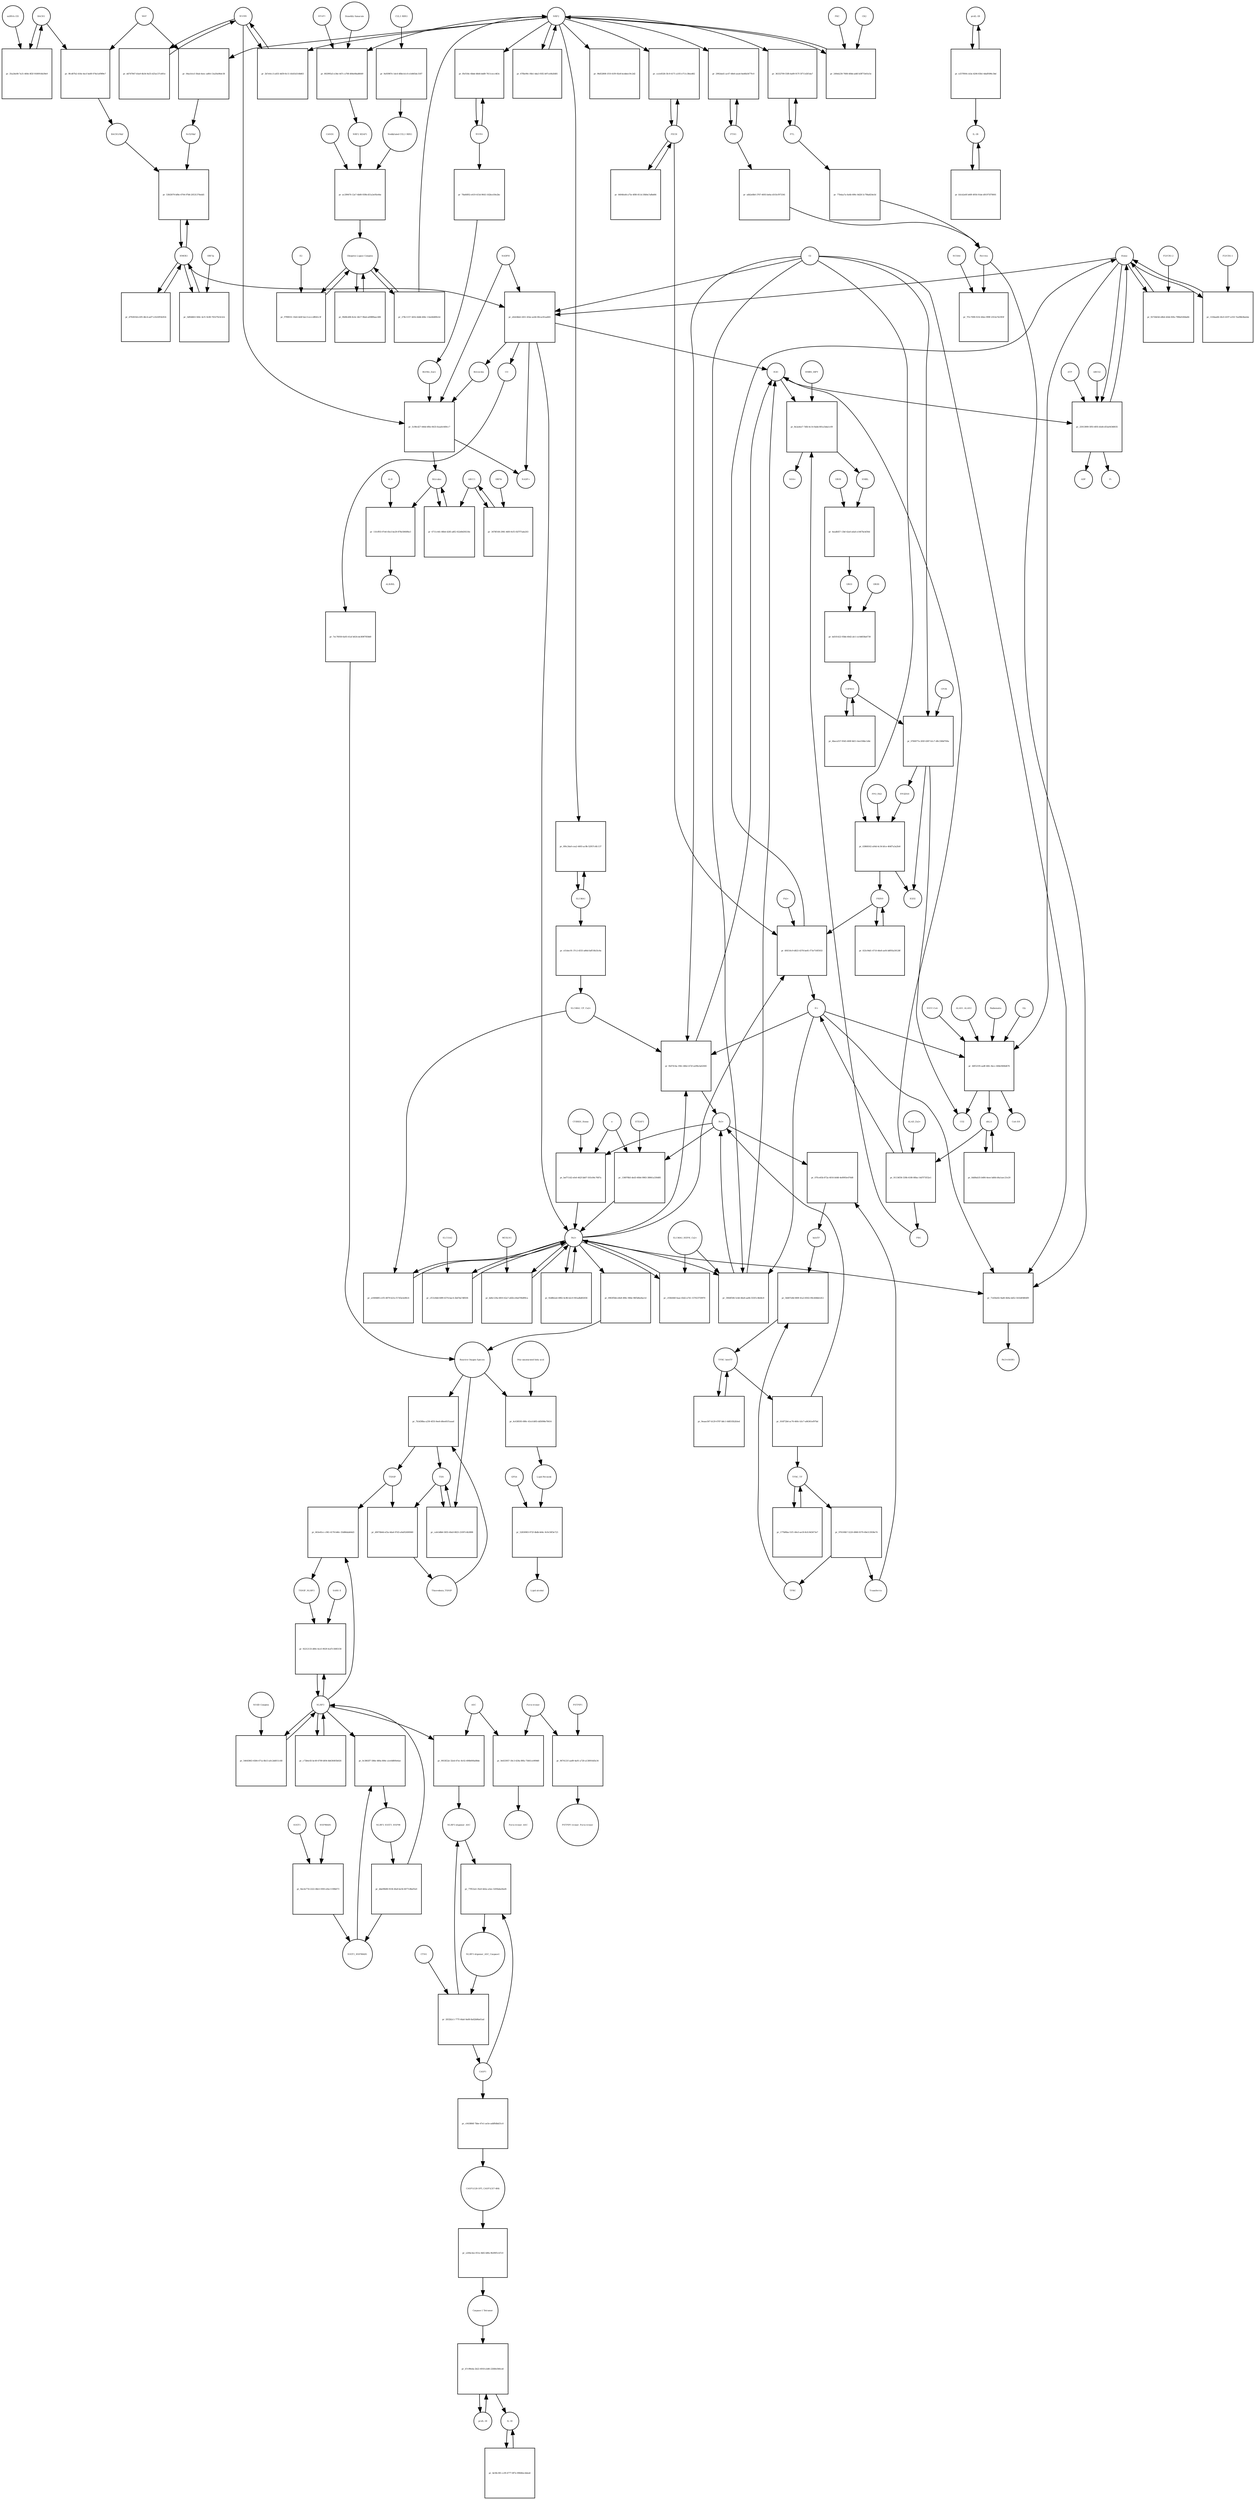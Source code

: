 strict digraph  {
Heme [annotation="urn_miriam_obo.chebi_CHEBI%3A30413", bipartite=0, cls="simple chemical", fontsize=4, label=Heme, shape=circle];
"pr_efeb3bb4-2451-41be-ae44-00cac81aa845" [annotation="", bipartite=1, cls=process, fontsize=4, label="pr_efeb3bb4-2451-41be-ae44-00cac81aa845", shape=square];
Biliverdin [annotation="urn_miriam_obo.chebi_CHEBI%3A17033", bipartite=0, cls="simple chemical", fontsize=4, label=Biliverdin, shape=circle];
HMOX1 [annotation="", bipartite=0, cls=macromolecule, fontsize=4, label=HMOX1, shape=circle];
O2 [annotation="urn_miriam_obo.chebi_CHEBI%3A15379", bipartite=0, cls="simple chemical", fontsize=4, label=O2, shape=circle];
NADPH [annotation="urn_miriam_obo.chebi_CHEBI%3A16474", bipartite=0, cls="simple chemical", fontsize=4, label=NADPH, shape=circle];
H2O [annotation="urn_miriam_obo.chebi_CHEBI%3A15377", bipartite=0, cls="simple chemical", fontsize=4, label=H2O, shape=circle];
"Fe2+" [annotation="urn_miriam_obo.chebi_CHEBI%3A29033", bipartite=0, cls="simple chemical", fontsize=4, label="Fe2+", shape=circle];
"NADP+" [annotation="urn_miriam_obo.chebi_CHEBI%3A18009", bipartite=0, cls="simple chemical", fontsize=4, label="NADP+", shape=circle];
CO [annotation="urn_miriam_obo.chebi_CHEBI%3A17245", bipartite=0, cls="simple chemical", fontsize=4, label=CO, shape=circle];
"pr_9272b63d-e8b4-42b4-83fa-790bd149da84" [annotation="", bipartite=1, cls=process, fontsize=4, label="pr_9272b63d-e8b4-42b4-83fa-790bd149da84", shape=square];
"FLVCR1-2" [annotation=urn_miriam_uniprot_Q9Y5Y0, bipartite=0, cls=macromolecule, fontsize=4, label="FLVCR1-2", shape=circle];
"pr_5c98cd27-446d-4f6e-8433-feaa0c669cc7" [annotation="", bipartite=1, cls=process, fontsize=4, label="pr_5c98cd27-446d-4f6e-8433-feaa0c669cc7", shape=square];
Bilirubin [annotation="urn_miriam_obo.chebi_CHEBI%3A16990", bipartite=0, cls="simple chemical", fontsize=4, label=Bilirubin, shape=circle];
BLVRB [annotation=urn_miriam_uniprot_P30043, bipartite=0, cls=macromolecule, fontsize=4, label=BLVRB, shape=circle];
"BLVRA_Zn2+" [annotation="urn_miriam_obo.chebi_CHEBI%3A29805|urn_miriam_uniprot_P53004", bipartite=0, cls=complex, fontsize=4, label="BLVRA_Zn2+", shape=circle];
"pr_6711c441-80b4-4285-a8f2-922d0d39218e" [annotation="", bipartite=1, cls=process, fontsize=4, label="pr_6711c441-80b4-4285-a8f2-922d0d39218e", shape=square];
ABCC1 [annotation="", bipartite=0, cls=macromolecule, fontsize=4, label=ABCC1, shape=circle];
"pr_11fcff03-97e8-45e3-be29-878e5060f6e3" [annotation="", bipartite=1, cls=process, fontsize=4, label="pr_11fcff03-97e8-45e3-be29-878e5060f6e3", shape=square];
ALB [annotation=urn_miriam_uniprot_P02768, bipartite=0, cls=macromolecule, fontsize=4, label=ALB, shape=circle];
"ALB/BIL" [annotation="urn_miriam_uniprot_P02768|urn_miriam_obo.chebi_CHEBI%3A16990", bipartite=0, cls=complex, fontsize=4, label="ALB/BIL", shape=circle];
NRF2 [annotation="", bipartite=0, cls=macromolecule, fontsize=4, label=NRF2, shape=circle];
"pr_04acb1e3-56ab-4eec-ad64-13a20a06dc58" [annotation="", bipartite=1, cls=process, fontsize=4, label="pr_04acb1e3-56ab-4eec-ad64-13a20a06dc58", shape=square];
MAF [annotation=urn_miriam_uniprot_O75444, bipartite=0, cls=macromolecule, fontsize=4, label=MAF, shape=circle];
"Nrf2/Maf" [annotation="", bipartite=0, cls=complex, fontsize=4, label="Nrf2/Maf", shape=circle];
"pr_9fcd07b2-416e-4ecf-be8f-074e1ef989e7" [annotation="", bipartite=1, cls=process, fontsize=4, label="pr_9fcd07b2-416e-4ecf-be8f-074e1ef989e7", shape=square];
BACH1 [annotation=urn_miriam_uniprot_O14867, bipartite=0, cls=macromolecule, fontsize=4, label=BACH1, shape=circle];
"BACH1/Maf" [annotation="", bipartite=0, cls=complex, fontsize=4, label="BACH1/Maf", shape=circle];
"pr_35a24e08-7a31-460e-8f2f-9180914b39e9" [annotation="", bipartite=1, cls=process, fontsize=4, label="pr_35a24e08-7a31-460e-8f2f-9180914b39e9", shape=square];
"miRNA-155" [annotation=urn_miriam_ncbigene_406947, bipartite=0, cls="nucleic acid feature", fontsize=4, label="miRNA-155", shape=circle];
"pr_53fd3079-bf8e-4704-97b8-20531370edd1" [annotation="", bipartite=1, cls=process, fontsize=4, label="pr_53fd3079-bf8e-4704-97b8-20531370edd1", shape=square];
PRIN9 [annotation="urn_miriam_obo.chebi_CHEBI%3A15430", bipartite=0, cls="simple chemical", fontsize=4, label=PRIN9, shape=circle];
"pr_6f4516c9-d823-4378-be81-f73e716f5933" [annotation="", bipartite=1, cls=process, fontsize=4, label="pr_6f4516c9-d823-4378-be81-f73e716f5933", shape=square];
FECH [annotation=urn_miriam_uniprot_P22830, bipartite=0, cls=macromolecule, fontsize=4, label=FECH, shape=circle];
"Pb2+" [annotation="urn_miriam_obo.chebi_CHEBI%3A27889", bipartite=0, cls="simple chemical", fontsize=4, label="Pb2+", shape=circle];
"H+" [annotation="urn_miriam_obo.chebi_CHEBI%3A15378", bipartite=0, cls="simple chemical", fontsize=4, label="H+", shape=circle];
"SUCC-CoA" [annotation="urn_miriam_obo.chebi_CHEBI%3A57292", bipartite=0, cls="simple chemical", fontsize=4, label="SUCC-CoA", shape=circle];
"pr_44f52195-aa8f-46fc-8ecc-668e9406d676" [annotation="", bipartite=1, cls=process, fontsize=4, label="pr_44f52195-aa8f-46fc-8ecc-668e9406d676", shape=square];
dALA [annotation="urn_miriam_obo.chebi_CHEBI%3A356416", bipartite=0, cls="simple chemical", fontsize=4, label=dALA, shape=circle];
ALAS1_ALAS2 [annotation="urn_miriam_uniprot_P13196|urn_miriam_uniprot_P22557", bipartite=0, cls=complex, fontsize=4, label=ALAS1_ALAS2, shape=circle];
Panhematin [annotation="urn_miriam_obo.chebi_CHEBI%3A50385", bipartite=0, cls="simple chemical", fontsize=4, label=Panhematin, shape=circle];
Gly [annotation="urn_miriam_obo.chebi_CHEBI%3A57305", bipartite=0, cls="simple chemical", fontsize=4, label=Gly, shape=circle];
"CoA-SH" [annotation="urn_miriam_obo.chebi_CHEBI%3A15346", bipartite=0, cls="simple chemical", fontsize=4, label="CoA-SH", shape=circle];
CO2 [annotation="urn_miriam_obo.chebi_CHEBI%3A16526", bipartite=0, cls="simple chemical", fontsize=4, label=CO2, shape=circle];
"pr_802995a5-e34e-447c-a708-484e08ad6649" [annotation="", bipartite=1, cls=process, fontsize=4, label="pr_802995a5-e34e-447c-a708-484e08ad6649", shape=square];
KEAP1 [annotation=urn_miriam_uniprot_Q14145, bipartite=0, cls=macromolecule, fontsize=4, label=KEAP1, shape=circle];
NRF2_KEAP1 [annotation="urn_miriam_uniprot_Q14145|urn_miriam_uniprot_Q16236", bipartite=0, cls=complex, fontsize=4, label=NRF2_KEAP1, shape=circle];
"Dimethly fumarate" [annotation="urn_miriam_obo.chebi_CHEBI%3A76004", bipartite=0, cls="simple chemical", fontsize=4, label="Dimethly fumarate", shape=circle];
"Ubiquitin Ligase Complex" [annotation="urn_miriam_uniprot_Q14145|urn_miriam_uniprot_Q15843|urn_miriam_uniprot_Q13618|urn_miriam_uniprot_P62877|urn_miriam_uniprot_Q16236|urn_miriam_uniprot_P0CG48|urn_miriam_pubmed_19940261|urn_miriam_interpro_IPR000608", bipartite=0, cls=complex, fontsize=4, label="Ubiquitin Ligase Complex", shape=circle];
"pr_90d9cd06-8c4c-4b17-96ab-a698f8aac406" [annotation="", bipartite=1, cls=process, fontsize=4, label="pr_90d9cd06-8c4c-4b17-96ab-a698f8aac406", shape=square];
"pr_91134f36-539b-4180-80ba-14d7f73f32e1" [annotation="", bipartite=1, cls=process, fontsize=4, label="pr_91134f36-539b-4180-80ba-14d7f73f32e1", shape=square];
PBG [annotation="urn_miriam_obo.chebi_CHEBI%3A58126", bipartite=0, cls="simple chemical", fontsize=4, label=PBG, shape=circle];
"ALAD_Zn2+" [annotation="urn_miriam_uniprot_P13716|urn_miriam_obo.chebi_CHEBI%3A29105", bipartite=0, cls=complex, fontsize=4, label="ALAD_Zn2+", shape=circle];
"pr_8e2a4ee7-7dfd-4c14-9abb-801a1bda1c09" [annotation="", bipartite=1, cls=process, fontsize=4, label="pr_8e2a4ee7-7dfd-4c14-9abb-801a1bda1c09", shape=square];
HMBL [annotation="urn_miriam_obo.chebi_CHEBI%3A57845", bipartite=0, cls="simple chemical", fontsize=4, label=HMBL, shape=circle];
HMBS_DIPY [annotation="urn_miriam_obo.chebi_CHEBI%3A36319|urn_miriam_uniprot_P08397", bipartite=0, cls=complex, fontsize=4, label=HMBS_DIPY, shape=circle];
"NH4+" [annotation="urn_miriam_obo.chebi_CHEBI%3A28938", bipartite=0, cls="simple chemical", fontsize=4, label="NH4+", shape=circle];
"pr_4eadfd57-13bf-42a0-a6a6-e1467bcbf36d" [annotation="", bipartite=1, cls=process, fontsize=4, label="pr_4eadfd57-13bf-42a0-a6a6-e1467bcbf36d", shape=square];
URO3 [annotation="urn_miriam_obo.chebi_CHEBI%3A15437", bipartite=0, cls="simple chemical", fontsize=4, label=URO3, shape=circle];
UROS [annotation=urn_miriam_uniprot_P10746, bipartite=0, cls=macromolecule, fontsize=4, label=UROS, shape=circle];
"pr_bd101422-93bb-40d2-afc1-ec0d658a6730" [annotation="", bipartite=1, cls=process, fontsize=4, label="pr_bd101422-93bb-40d2-afc1-ec0d658a6730", shape=square];
COPRO3 [annotation="urn_miriam_obo.chebi_CHEBI%3A15439", bipartite=0, cls="simple chemical", fontsize=4, label=COPRO3, shape=circle];
UROD [annotation=urn_miriam_uniprot_P06132, bipartite=0, cls=macromolecule, fontsize=4, label=UROD, shape=circle];
"pr_0760077a-283f-4387-b1c7-d9c336bf769a" [annotation="", bipartite=1, cls=process, fontsize=4, label="pr_0760077a-283f-4387-b1c7-d9c336bf769a", shape=square];
PPGEN9 [annotation="urn_miriam_obo.chebi_CHEBI%3A15435", bipartite=0, cls="simple chemical", fontsize=4, label=PPGEN9, shape=circle];
CPOX [annotation=urn_miriam_uniprot_P36551, bipartite=0, cls=macromolecule, fontsize=4, label=CPOX, shape=circle];
H2O2 [annotation="urn_miriam_obo.chebi_CHEBI%3A16240", bipartite=0, cls="simple chemical", fontsize=4, label=H2O2, shape=circle];
"pr_63868162-a04d-4c34-bfce-464f7a3a2fe8" [annotation="", bipartite=1, cls=process, fontsize=4, label="pr_63868162-a04d-4c34-bfce-464f7a3a2fe8", shape=square];
PPO_FAD [annotation="urn_miriam_obo.chebi_CHEBI%3A16238|urn_miriam_uniprot_P50336", bipartite=0, cls=complex, fontsize=4, label=PPO_FAD, shape=circle];
"pr_67fbe90c-f4b1-4da3-93f2-b97ce0b2fd81" [annotation="", bipartite=1, cls=process, fontsize=4, label="pr_67fbe90c-f4b1-4da3-93f2-b97ce0b2fd81", shape=square];
"pr_0dd9ab35-b406-4eee-bd0d-d4a1aec21e29" [annotation="", bipartite=1, cls="uncertain process", fontsize=4, label="pr_0dd9ab35-b406-4eee-bd0d-d4a1aec21e29", shape=square];
"pr_4baca557-9545-400f-8d11-6ee194bc1d4c" [annotation="", bipartite=1, cls="uncertain process", fontsize=4, label="pr_4baca557-9545-400f-8d11-6ee194bc1d4c", shape=square];
"pr_023c94d1-4710-46e8-aef4-b8f93a30128f" [annotation="", bipartite=1, cls="uncertain process", fontsize=4, label="pr_023c94d1-4710-46e8-aef4-b8f93a30128f", shape=square];
"Poly-unsaturated fatty acid" [annotation="urn_miriam_obo.chebi_CHEBI%3A26208", bipartite=0, cls="simple chemical", fontsize=4, label="Poly-unsaturated fatty acid", shape=circle];
"pr_4c638595-089c-43cd-bf65-dd5098e78414" [annotation="", bipartite=1, cls=process, fontsize=4, label="pr_4c638595-089c-43cd-bf65-dd5098e78414", shape=square];
"Lipid Peroxide" [annotation="urn_miriam_obo.chebi_CHEBI%3A61051", bipartite=0, cls="simple chemical", fontsize=4, label="Lipid Peroxide", shape=circle];
"Reactive Oxygen Species" [annotation="urn_miriam_obo.chebi_CHEBI%3A26523", bipartite=0, cls="simple chemical", fontsize=4, label="Reactive Oxygen Species", shape=circle];
"pr_71d54e82-9ad0-4b9a-bd52-541b4f4864f9" [annotation="", bipartite=1, cls=process, fontsize=4, label="pr_71d54e82-9ad0-4b9a-bd52-541b4f4864f9", shape=square];
"Fe(3+)O(OH)" [annotation="urn_miriam_obo.chebi_CHEBI%3A78619", bipartite=0, cls="simple chemical", fontsize=4, label="Fe(3+)O(OH)", shape=circle];
Ferritin [annotation=urn_miriam_uniprot_P02794, bipartite=0, cls=complex, fontsize=4, label=Ferritin, shape=circle];
"pr_a1849d85-e1f5-4879-b21e-f17d3a5e80c4" [annotation="", bipartite=1, cls=process, fontsize=4, label="pr_a1849d85-e1f5-4879-b21e-f17d3a5e80c4", shape=square];
"SLC40A1_CP_Cu2+" [annotation="urn_miriam_uniprot_P00450|urn_miriam_uniprot_Q9NP59|urn_miriam_obo.chebi_CHEBI%3A29036", bipartite=0, cls=complex, fontsize=4, label="SLC40A1_CP_Cu2+", shape=circle];
"pr_fb47414a-19b1-46b2-b72f-ee99e3a62045" [annotation="", bipartite=1, cls=process, fontsize=4, label="pr_fb47414a-19b1-46b2-b72f-ee99e3a62045", shape=square];
"Fe3+" [annotation="urn_miriam_obo.chebi_CHEBI%3A29034", bipartite=0, cls="simple chemical", fontsize=4, label="Fe3+", shape=circle];
SLC40A1 [annotation=urn_miriam_ncbigene_30061, bipartite=0, cls="nucleic acid feature", fontsize=4, label=SLC40A1, shape=circle];
"pr_0f4c24a0-cea2-4493-ac9b-52957c4fc137" [annotation="", bipartite=1, cls=process, fontsize=4, label="pr_0f4c24a0-cea2-4493-ac9b-52957c4fc137", shape=square];
FTH1 [annotation=urn_miriam_ncbigene_2495, bipartite=0, cls="nucleic acid feature", fontsize=4, label=FTH1, shape=circle];
"pr_2992da41-ac67-48e6-aea6-8a46b3477fc0" [annotation="", bipartite=1, cls=process, fontsize=4, label="pr_2992da41-ac67-48e6-aea6-8a46b3477fc0", shape=square];
FTL [annotation=urn_miriam_ncbigene_2512, bipartite=0, cls="nucleic acid feature", fontsize=4, label=FTL, shape=circle];
"pr_36332709-55f8-4a89-917f-5f711d3f1da7" [annotation="", bipartite=1, cls=process, fontsize=4, label="pr_36332709-55f8-4a89-917f-5f711d3f1da7", shape=square];
"pr_adb2e8b0-3767-4693-be6a-d103cf973341" [annotation="", bipartite=1, cls=process, fontsize=4, label="pr_adb2e8b0-3767-4693-be6a-d103cf973341", shape=square];
"pr_77b4aa7a-0a4b-490c-8d28-5c79ba824e5d" [annotation="", bipartite=1, cls=process, fontsize=4, label="pr_77b4aa7a-0a4b-490c-8d28-5c79ba824e5d", shape=square];
"pr_ca1e8326-5fc9-4171-a105-e711c38ea482" [annotation="", bipartite=1, cls=process, fontsize=4, label="pr_ca1e8326-5fc9-4171-a105-e711c38ea482", shape=square];
"pr_6404fed4-a75e-4f80-811d-30b9a7a8bd64" [annotation="", bipartite=1, cls=process, fontsize=4, label="pr_6404fed4-a75e-4f80-811d-30b9a7a8bd64", shape=square];
"pr_d792833d-e5f5-46c4-aef7-e1b10f542f24" [annotation="", bipartite=1, cls=process, fontsize=4, label="pr_d792833d-e5f5-46c4-aef7-e1b10f542f24", shape=square];
BLVRA [annotation=urn_miriam_ncbigene_644, bipartite=0, cls="nucleic acid feature", fontsize=4, label=BLVRA, shape=circle];
"pr_ffef1fdc-6bbd-48d4-bdd9-7611cecc463c" [annotation="", bipartite=1, cls=process, fontsize=4, label="pr_ffef1fdc-6bbd-48d4-bdd9-7611cecc463c", shape=square];
"pr_2b7e0cc3-a455-4d59-8c11-b5d1b3148d63" [annotation="", bipartite=1, cls=process, fontsize=4, label="pr_2b7e0cc3-a455-4d59-8c11-b5d1b3148d63", shape=square];
"pr_dd747847-b5a9-4b34-9a55-d25a137cd01e" [annotation="", bipartite=1, cls=process, fontsize=4, label="pr_dd747847-b5a9-4b34-9a55-d25a137cd01e", shape=square];
"pr_78a66f02-e419-415d-9643-162bce50e2bc" [annotation="", bipartite=1, cls=process, fontsize=4, label="pr_78a66f02-e419-415d-9643-162bce50e2bc", shape=square];
"pr_e51dec91-37c2-4555-a86d-faff10b33c8a" [annotation="", bipartite=1, cls=process, fontsize=4, label="pr_e51dec91-37c2-4555-a86d-faff10b33c8a", shape=square];
"pr_7f1c7690-f232-40ee-999f-2353a742393f" [annotation="", bipartite=1, cls=process, fontsize=4, label="pr_7f1c7690-f232-40ee-999f-2353a742393f", shape=square];
NCOA4 [annotation=urn_miriam_uniprot_Q13772, bipartite=0, cls=macromolecule, fontsize=4, label=NCOA4, shape=circle];
"pr_bef711d2-efe6-442f-bb07-503c84c7687a" [annotation="", bipartite=1, cls=process, fontsize=4, label="pr_bef711d2-efe6-442f-bb07-503c84c7687a", shape=square];
CYBRD1_Heme [annotation="urn_miriam_uniprot_Q53TN4|urn_miriam_obo.chebi_CHEBI%3A30413", bipartite=0, cls=complex, fontsize=4, label=CYBRD1_Heme, shape=circle];
"e-" [annotation="urn_miriam_obo.chebi_CHEBI%3A10545", bipartite=0, cls="simple chemical", fontsize=4, label="e-", shape=circle];
"pr_cf13c8dd-fd99-4374-bac4-2bd7da7d8504" [annotation="", bipartite=1, cls=process, fontsize=4, label="pr_cf13c8dd-fd99-4374-bac4-2bd7da7d8504", shape=square];
SLC11A2 [annotation=urn_miriam_uniprot_P49281, bipartite=0, cls=macromolecule, fontsize=4, label=SLC11A2, shape=circle];
"pr_52830903-972f-4bdb-b64c-9c9c50f3e723" [annotation="", bipartite=1, cls=process, fontsize=4, label="pr_52830903-972f-4bdb-b64c-9c9c50f3e723", shape=square];
"Lipid alcohol" [annotation="urn_miriam_obo.chebi_CHEBI%3A24026", bipartite=0, cls="simple chemical", fontsize=4, label="Lipid alcohol", shape=circle];
GPX4 [annotation=urn_miriam_uniprot_P36969, bipartite=0, cls=macromolecule, fontsize=4, label=GPX4, shape=circle];
"pr_5df44663-560c-4cf1-9c80-765279cfe3cb" [annotation="", bipartite=1, cls=process, fontsize=4, label="pr_5df44663-560c-4cf1-9c80-765279cfe3cb", shape=square];
ORF3a [annotation="urn_miriam_uniprot_P0DTC3|urn_miriam_taxonomy_2697049", bipartite=0, cls=macromolecule, fontsize=4, label=ORF3a, shape=circle];
"pr_0943f5bb-e8e8-496c-966e-96f5d6a9ae1d" [annotation="", bipartite=1, cls=process, fontsize=4, label="pr_0943f5bb-e8e8-496c-966e-96f5d6a9ae1d", shape=square];
"pr_3478f168-2981-46f0-9cf5-92f7f7ade203" [annotation="", bipartite=1, cls=process, fontsize=4, label="pr_3478f168-2981-46f0-9cf5-92f7f7ade203", shape=square];
ORF9c [annotation=urn_miriam_taxonomy_2697049, bipartite=0, cls=macromolecule, fontsize=4, label=ORF9c, shape=circle];
CUL3_RBX1 [annotation="urn_miriam_uniprot_Q13618|urn_miriam_uniprot_P62877", bipartite=0, cls=complex, fontsize=4, label=CUL3_RBX1, shape=circle];
"pr_9a93987e-1dc6-4fbb-b1c0-e1d465dc3187" [annotation="", bipartite=1, cls=process, fontsize=4, label="pr_9a93987e-1dc6-4fbb-b1c0-e1d465dc3187", shape=square];
"Neddylated CUL3_RBX1" [annotation="urn_miriam_uniprot_Q15843|urn_miriam_uniprot_Q13618|urn_miriam_uniprot_P62877", bipartite=0, cls=complex, fontsize=4, label="Neddylated CUL3_RBX1", shape=circle];
"pr_96d52808-1f10-41f9-92e8-bcddee19c2d2" [annotation="", bipartite=1, cls=process, fontsize=4, label="pr_96d52808-1f10-41f9-92e8-bcddee19c2d2", shape=square];
"pr_ac299470-12e7-4b80-939b-d51a3e95e44e" [annotation="", bipartite=1, cls=process, fontsize=4, label="pr_ac299470-12e7-4b80-939b-d51a3e95e44e", shape=square];
CAND1 [annotation=urn_miriam_uniprot_Q86VP6, bipartite=0, cls=macromolecule, fontsize=4, label=CAND1, shape=circle];
E2 [annotation=urn_miriam_interpro_IPR000608, bipartite=0, cls=macromolecule, fontsize=4, label=E2, shape=circle];
"pr_f7f98551-10e6-4d2f-bec3-ecccdf641c3f" [annotation="", bipartite=1, cls=process, fontsize=4, label="pr_f7f98551-10e6-4d2f-bec3-ecccdf641c3f", shape=square];
"pr_249eb230-7608-40bb-ad4f-b5ff71b01e5e" [annotation="", bipartite=1, cls=process, fontsize=4, label="pr_249eb230-7608-40bb-ad4f-b5ff71b01e5e", shape=square];
PKC [annotation="urn_miriam_pubmed_12198130|urn_miriam_interpro_IPR012233", bipartite=0, cls=macromolecule, fontsize=4, label=PKC, shape=circle];
CK2 [annotation="", bipartite=0, cls=macromolecule, fontsize=4, label=CK2, shape=circle];
"pr_1104aa66-26c0-4197-a310-7ea96b3beebe" [annotation="", bipartite=1, cls=process, fontsize=4, label="pr_1104aa66-26c0-4197-a310-7ea96b3beebe", shape=square];
"FLVCR1-1" [annotation=urn_miriam_uniprot_Q9Y5Y0, bipartite=0, cls=macromolecule, fontsize=4, label="FLVCR1-1", shape=circle];
"pr_25913999-5f93-4f05-b5d4-d55a04348035" [annotation="", bipartite=1, cls=process, fontsize=4, label="pr_25913999-5f93-4f05-b5d4-d55a04348035", shape=square];
ABCG2 [annotation=urn_miriam_uniprot_Q9UNQ0, bipartite=0, cls="macromolecule multimer", fontsize=4, label=ABCG2, shape=circle];
ATP [annotation="urn_miriam_obo.chebi_CHEBI%3A30616", bipartite=0, cls="simple chemical", fontsize=4, label=ATP, shape=circle];
Pi [annotation="urn_miriam_obo.chebi_CHEBI%3A18367", bipartite=0, cls="simple chemical", fontsize=4, label=Pi, shape=circle];
ADP [annotation="urn_miriam_obo.chebi_CHEBI%3A456216", bipartite=0, cls="simple chemical", fontsize=4, label=ADP, shape=circle];
"pr_c93b566f-faae-45d2-a741-157023759970" [annotation="", bipartite=1, cls=process, fontsize=4, label="pr_c93b566f-faae-45d2-a741-157023759970", shape=square];
"SLC40A1_HEPH_Cu2+" [annotation="urn_miriam_uniprot_Q9BQS7|urn_miriam_uniprot_Q9NP59|urn_miriam_obo.chebi_CHEBI%3A28694", bipartite=0, cls=complex, fontsize=4, label="SLC40A1_HEPH_Cu2+", shape=circle];
"pr_3944f506-5cb6-46e8-aa0b-555f1c46d4c8" [annotation="", bipartite=1, cls=process, fontsize=4, label="pr_3944f506-5cb6-46e8-aa0b-555f1c46d4c8", shape=square];
"pr_07fce45b-872a-4016-b0d6-4e8993e470d8" [annotation="", bipartite=1, cls=process, fontsize=4, label="pr_07fce45b-872a-4016-b0d6-4e8993e470d8", shape=square];
Transferrin [annotation=urn_miriam_uniprot_P02787, bipartite=0, cls=macromolecule, fontsize=4, label=Transferrin, shape=circle];
holoTF [annotation="urn_miriam_uniprot_P02787|urn_miriam_obo.chebi_CHEBI%3A29034", bipartite=0, cls=complex, fontsize=4, label=holoTF, shape=circle];
TFRC [annotation=urn_miriam_uniprot_P02786, bipartite=0, cls="macromolecule multimer", fontsize=4, label=TFRC, shape=circle];
"pr_5b607e8d-069f-41a3-8502-09cd44bb1d12" [annotation="", bipartite=1, cls=process, fontsize=4, label="pr_5b607e8d-069f-41a3-8502-09cd44bb1d12", shape=square];
TFRC_holoTF [annotation="urn_miriam_uniprot_P02787|urn_miriam_obo.chebi_CHEBI%3A29034|urn_miriam_uniprot_P02786", bipartite=0, cls=complex, fontsize=4, label=TFRC_holoTF, shape=circle];
"pr_9eaae367-b129-4787-b8c1-0d831fb2b5ed" [annotation="", bipartite=1, cls=process, fontsize=4, label="pr_9eaae367-b129-4787-b8c1-0d831fb2b5ed", shape=square];
"pr_016f72b6-ac76-460c-b3c7-a86361ef97bd" [annotation="", bipartite=1, cls=process, fontsize=4, label="pr_016f72b6-ac76-460c-b3c7-a86361ef97bd", shape=square];
TFRC_TF [annotation="urn_miriam_uniprot_P02787|urn_miriam_uniprot_P02786", bipartite=0, cls=complex, fontsize=4, label=TFRC_TF, shape=circle];
"pr_136978b5-ded3-40b4-9983-38841a330d85" [annotation="", bipartite=1, cls=process, fontsize=4, label="pr_136978b5-ded3-40b4-9983-38841a330d85", shape=square];
STEAP3 [annotation=urn_miriam_uniprot_Q658P3, bipartite=0, cls=macromolecule, fontsize=4, label=STEAP3, shape=circle];
"pr_bd4c129a-6810-42a7-a82b-e9ab706d99ca" [annotation="", bipartite=1, cls=process, fontsize=4, label="pr_bd4c129a-6810-42a7-a82b-e9ab706d99ca", shape=square];
MCOLN1 [annotation=urn_miriam_uniprot_Q9GZU1, bipartite=0, cls=macromolecule, fontsize=4, label=MCOLN1, shape=circle];
"pr_92d8b2a4-4982-4c86-b2c0-941adbd02656" [annotation="", bipartite=1, cls=process, fontsize=4, label="pr_92d8b2a4-4982-4c86-b2c0-941adbd02656", shape=square];
"pr_177bf6ba-51f1-40e3-ae18-8cfc9d3473e7" [annotation="", bipartite=1, cls=process, fontsize=4, label="pr_177bf6ba-51f1-40e3-ae18-8cfc9d3473e7", shape=square];
"pr_976100b7-5220-4968-9379-49e513938e74" [annotation="", bipartite=1, cls=process, fontsize=4, label="pr_976100b7-5220-4968-9379-49e513938e74", shape=square];
"pr_278c1157-3d1b-44db-b94c-13ee8d490cb1" [annotation="", bipartite=1, cls=process, fontsize=4, label="pr_278c1157-3d1b-44db-b94c-13ee8d490cb1", shape=square];
Thioredoxin_TXNIP [annotation="urn_miriam_uniprot_P10599|urn_miriam_uniprot_Q9H3M7", bipartite=0, cls=complex, fontsize=4, label=Thioredoxin_TXNIP, shape=circle];
"pr_7b3d38ba-a250-4f35-9ee6-d6ee81f1aaad" [annotation="", bipartite=1, cls=process, fontsize=4, label="pr_7b3d38ba-a250-4f35-9ee6-d6ee81f1aaad", shape=square];
TXNIP [annotation=urn_miriam_uniprot_Q9H3M7, bipartite=0, cls=macromolecule, fontsize=4, label=TXNIP, shape=circle];
TXN [annotation=urn_miriam_uniprot_P10599, bipartite=0, cls=macromolecule, fontsize=4, label=TXN, shape=circle];
NLRP3 [annotation=urn_miriam_uniprot_Q96P20, bipartite=0, cls=macromolecule, fontsize=4, label=NLRP3, shape=circle];
"pr_54643863-4584-471a-8b13-a0c2dd011c68" [annotation="", bipartite=1, cls=process, fontsize=4, label="pr_54643863-4584-471a-8b13-a0c2dd011c68", shape=square];
"Nf-KB Complex" [annotation="urn_miriam_uniprot_P19838|urn_miriam_uniprot_Q04206|urn_miriam_uniprot_Q00653", bipartite=0, cls=complex, fontsize=4, label="Nf-KB Complex", shape=circle];
"pr_c73b4c83-bc49-4709-bf04-4b636493b026" [annotation="", bipartite=1, cls=process, fontsize=4, label="pr_c73b4c83-bc49-4709-bf04-4b636493b026", shape=square];
"pr_ca0cb8b6-5855-40a9-8825-21097c4b3898" [annotation="", bipartite=1, cls=process, fontsize=4, label="pr_ca0cb8b6-5855-40a9-8825-21097c4b3898", shape=square];
"pr_d0074b6d-ef3a-4da4-97d3-a9af02490949" [annotation="", bipartite=1, cls=process, fontsize=4, label="pr_d0074b6d-ef3a-4da4-97d3-a9af02490949", shape=square];
HSP90AB1 [annotation=urn_miriam_uniprot_P08238, bipartite=0, cls=macromolecule, fontsize=4, label=HSP90AB1, shape=circle];
"pr_9ee3e77d-2222-48e5-9393-e0ec1190b073" [annotation="", bipartite=1, cls=process, fontsize=4, label="pr_9ee3e77d-2222-48e5-9393-e0ec1190b073", shape=square];
SUGT1 [annotation=urn_miriam_uniprot_Q9Y2Z0, bipartite=0, cls=macromolecule, fontsize=4, label=SUGT1, shape=circle];
SUGT1_HSP90AB1 [annotation="urn_miriam_uniprot_P08238|urn_miriam_uniprot_Q9Y2Z0", bipartite=0, cls=complex, fontsize=4, label=SUGT1_HSP90AB1, shape=circle];
"pr_0c3863f7-586e-480a-806c-a1e0d800e6ae" [annotation="", bipartite=1, cls=process, fontsize=4, label="pr_0c3863f7-586e-480a-806c-a1e0d800e6ae", shape=square];
NLRP3_SUGT1_HSP90 [annotation="urn_miriam_uniprot_P08238|urn_miriam_uniprot_Q96P20|urn_miriam_uniprot_Q9Y2Z0", bipartite=0, cls=complex, fontsize=4, label=NLRP3_SUGT1_HSP90, shape=circle];
"pr_663e45cc-c961-4178-b46c-35d86dab64d3" [annotation="", bipartite=1, cls=process, fontsize=4, label="pr_663e45cc-c961-4178-b46c-35d86dab64d3", shape=square];
TXNIP_NLRP3 [annotation="urn_miriam_uniprot_Q9H3M7|urn_miriam_uniprot_Q96P20", bipartite=0, cls=complex, fontsize=4, label=TXNIP_NLRP3, shape=circle];
"pr_9933f22e-32ed-47ec-8c02-490b000a88de" [annotation="", bipartite=1, cls=process, fontsize=4, label="pr_9933f22e-32ed-47ec-8c02-490b000a88de", shape=square];
ASC [annotation=urn_miriam_uniprot_Q9ULZ3, bipartite=0, cls=macromolecule, fontsize=4, label=ASC, shape=circle];
"NLRP3 oligomer_ASC" [annotation="urn_miriam_uniprot_Q9ULZ3|urn_miriam_obo.chebi_CHEBI%3A36080", bipartite=0, cls=complex, fontsize=4, label="NLRP3 oligomer_ASC", shape=circle];
"pr_77ff22a5-35e0-4d2a-a3ee-3205bda26ed5" [annotation="", bipartite=1, cls=process, fontsize=4, label="pr_77ff22a5-35e0-4d2a-a3ee-3205bda26ed5", shape=square];
CASP1 [annotation=urn_miriam_uniprot_P29466, bipartite=0, cls=macromolecule, fontsize=4, label=CASP1, shape=circle];
"NLRP3 oligomer_ASC_Caspase1" [annotation="urn_miriam_uniprot_P29466|urn_miriam_uniprot_Q9ULZ3", bipartite=0, cls=complex, fontsize=4, label="NLRP3 oligomer_ASC_Caspase1", shape=circle];
"pr_9e633957-18c3-429a-89fa-75661ce909d0" [annotation="", bipartite=1, cls=process, fontsize=4, label="pr_9e633957-18c3-429a-89fa-75661ce909d0", shape=square];
"Pyrin trimer" [annotation=urn_miriam_uniprot_O15553, bipartite=0, cls=complex, fontsize=4, label="Pyrin trimer", shape=circle];
"Pyrin trimer_ASC" [annotation="urn_miriam_uniprot_O15553|urn_miriam_uniprot_Q9ULZ3", bipartite=0, cls=complex, fontsize=4, label="Pyrin trimer_ASC", shape=circle];
"pr_9674121f-aa89-4a91-a720-a138916d5e34" [annotation="", bipartite=1, cls=process, fontsize=4, label="pr_9674121f-aa89-4a91-a720-a138916d5e34", shape=square];
PSTPIP1 [annotation=urn_miriam_uniprot_O43586, bipartite=0, cls="macromolecule multimer", fontsize=4, label=PSTPIP1, shape=circle];
"PSTPIP1 trimer_Pyrin trimer" [annotation="urn_miriam_uniprot_O15553|urn_miriam_uniprot_O43586", bipartite=0, cls=complex, fontsize=4, label="PSTPIP1 trimer_Pyrin trimer", shape=circle];
"pr_2832b2c1-777f-44a6-9a68-8a62b86a61ad" [annotation="", bipartite=1, cls=process, fontsize=4, label="pr_2832b2c1-777f-44a6-9a68-8a62b86a61ad", shape=square];
CTSG [annotation=urn_miriam_uniprot_P08311, bipartite=0, cls=macromolecule, fontsize=4, label=CTSG, shape=circle];
"pr_c043884f-7bbe-47e1-ae5e-addf0dbd31c0" [annotation="", bipartite=1, cls=process, fontsize=4, label="pr_c043884f-7bbe-47e1-ae5e-addf0dbd31c0", shape=square];
"CASP1(120-197)_CASP1(317-404)" [annotation=urn_miriam_uniprot_P29466, bipartite=0, cls=complex, fontsize=4, label="CASP1(120-197)_CASP1(317-404)", shape=circle];
"pr_e204e3ee-051e-4bf2-b8fa-9b3f0f1cb7c0" [annotation="", bipartite=1, cls=process, fontsize=4, label="pr_e204e3ee-051e-4bf2-b8fa-9b3f0f1cb7c0", shape=square];
"Caspase-1 Tetramer" [annotation=urn_miriam_uniprot_P29466, bipartite=0, cls="complex multimer", fontsize=4, label="Caspase-1 Tetramer", shape=circle];
"proIL-1B" [annotation=urn_miriam_uniprot_P01584, bipartite=0, cls=macromolecule, fontsize=4, label="proIL-1B", shape=circle];
"pr_e257f004-cb3a-4206-83b1-6daff496c3bd" [annotation="", bipartite=1, cls=process, fontsize=4, label="pr_e257f004-cb3a-4206-83b1-6daff496c3bd", shape=square];
"IL-1B" [annotation=urn_miriam_uniprot_P01584, bipartite=0, cls=macromolecule, fontsize=4, label="IL-1B", shape=circle];
"pr_b5cb2e0f-b49f-4956-91de-d91975f78001" [annotation="", bipartite=1, cls="omitted process", fontsize=4, label="pr_b5cb2e0f-b49f-4956-91de-d91975f78001", shape=square];
"pr_92212133-d0fe-4ce5-9029-4cd7c5085158" [annotation="", bipartite=1, cls=process, fontsize=4, label="pr_92212133-d0fe-4ce5-9029-4cd7c5085158", shape=square];
"SARS E" [annotation=urn_miriam_uniprot_P59637, bipartite=0, cls=macromolecule, fontsize=4, label="SARS E", shape=circle];
"proIL-18" [annotation=urn_miriam_uniprot_Q14116, bipartite=0, cls=macromolecule, fontsize=4, label="proIL-18", shape=circle];
"pr_b7c99eda-2b22-4918-a5d6-22fd0e566ca6" [annotation="", bipartite=1, cls=process, fontsize=4, label="pr_b7c99eda-2b22-4918-a5d6-22fd0e566ca6", shape=square];
"IL-18" [annotation=urn_miriam_uniprot_Q14116, bipartite=0, cls=macromolecule, fontsize=4, label="IL-18", shape=circle];
"pr_4e58c381-ccf0-4777-8f7e-09646ec4dea6" [annotation="", bipartite=1, cls="omitted process", fontsize=4, label="pr_4e58c381-ccf0-4777-8f7e-09646ec4dea6", shape=square];
"pr_7ec76930-6a93-41af-b024-de369f7858d0" [annotation="", bipartite=1, cls=process, fontsize=4, label="pr_7ec76930-6a93-41af-b024-de369f7858d0", shape=square];
"pr_dda99b98-9104-4fa8-be54-6077c8bef5e0" [annotation="", bipartite=1, cls=process, fontsize=4, label="pr_dda99b98-9104-4fa8-be54-6077c8bef5e0", shape=square];
Heme -> "pr_efeb3bb4-2451-41be-ae44-00cac81aa845"  [annotation="", interaction_type=consumption];
Heme -> "pr_9272b63d-e8b4-42b4-83fa-790bd149da84"  [annotation="", interaction_type=consumption];
Heme -> "pr_44f52195-aa8f-46fc-8ecc-668e9406d676"  [annotation=urn_miriam_pubmed_25446301, interaction_type=inhibition];
Heme -> "pr_1104aa66-26c0-4197-a310-7ea96b3beebe"  [annotation="", interaction_type=consumption];
Heme -> "pr_25913999-5f93-4f05-b5d4-d55a04348035"  [annotation="", interaction_type=consumption];
"pr_efeb3bb4-2451-41be-ae44-00cac81aa845" -> Biliverdin  [annotation="", interaction_type=production];
"pr_efeb3bb4-2451-41be-ae44-00cac81aa845" -> H2O  [annotation="", interaction_type=production];
"pr_efeb3bb4-2451-41be-ae44-00cac81aa845" -> "Fe2+"  [annotation="", interaction_type=production];
"pr_efeb3bb4-2451-41be-ae44-00cac81aa845" -> "NADP+"  [annotation="", interaction_type=production];
"pr_efeb3bb4-2451-41be-ae44-00cac81aa845" -> CO  [annotation="", interaction_type=production];
Biliverdin -> "pr_5c98cd27-446d-4f6e-8433-feaa0c669cc7"  [annotation="", interaction_type=consumption];
HMOX1 -> "pr_efeb3bb4-2451-41be-ae44-00cac81aa845"  [annotation="", interaction_type=catalysis];
HMOX1 -> "pr_53fd3079-bf8e-4704-97b8-20531370edd1"  [annotation="", interaction_type=consumption];
HMOX1 -> "pr_d792833d-e5f5-46c4-aef7-e1b10f542f24"  [annotation="", interaction_type=consumption];
HMOX1 -> "pr_5df44663-560c-4cf1-9c80-765279cfe3cb"  [annotation="", interaction_type=consumption];
O2 -> "pr_efeb3bb4-2451-41be-ae44-00cac81aa845"  [annotation="", interaction_type=consumption];
O2 -> "pr_0760077a-283f-4387-b1c7-d9c336bf769a"  [annotation="", interaction_type=consumption];
O2 -> "pr_63868162-a04d-4c34-bfce-464f7a3a2fe8"  [annotation="", interaction_type=consumption];
O2 -> "pr_71d54e82-9ad0-4b9a-bd52-541b4f4864f9"  [annotation="", interaction_type=consumption];
O2 -> "pr_fb47414a-19b1-46b2-b72f-ee99e3a62045"  [annotation="", interaction_type=consumption];
O2 -> "pr_3944f506-5cb6-46e8-aa0b-555f1c46d4c8"  [annotation="", interaction_type=consumption];
NADPH -> "pr_efeb3bb4-2451-41be-ae44-00cac81aa845"  [annotation="", interaction_type=consumption];
NADPH -> "pr_5c98cd27-446d-4f6e-8433-feaa0c669cc7"  [annotation="", interaction_type=consumption];
H2O -> "pr_8e2a4ee7-7dfd-4c14-9abb-801a1bda1c09"  [annotation="", interaction_type=consumption];
H2O -> "pr_25913999-5f93-4f05-b5d4-d55a04348035"  [annotation="", interaction_type=consumption];
"Fe2+" -> "pr_6f4516c9-d823-4378-be81-f73e716f5933"  [annotation="", interaction_type=consumption];
"Fe2+" -> "pr_71d54e82-9ad0-4b9a-bd52-541b4f4864f9"  [annotation="", interaction_type=consumption];
"Fe2+" -> "pr_a1849d85-e1f5-4879-b21e-f17d3a5e80c4"  [annotation="", interaction_type=consumption];
"Fe2+" -> "pr_fb47414a-19b1-46b2-b72f-ee99e3a62045"  [annotation="", interaction_type=consumption];
"Fe2+" -> "pr_cf13c8dd-fd99-4374-bac4-2bd7da7d8504"  [annotation="", interaction_type=consumption];
"Fe2+" -> "pr_0943f5bb-e8e8-496c-966e-96f5d6a9ae1d"  [annotation="urn_miriam_pubmed_26794443|urn_miriam_pubmed_30692038", interaction_type=catalysis];
"Fe2+" -> "pr_c93b566f-faae-45d2-a741-157023759970"  [annotation="", interaction_type=consumption];
"Fe2+" -> "pr_3944f506-5cb6-46e8-aa0b-555f1c46d4c8"  [annotation="", interaction_type=consumption];
"Fe2+" -> "pr_bd4c129a-6810-42a7-a82b-e9ab706d99ca"  [annotation="", interaction_type=consumption];
"Fe2+" -> "pr_92d8b2a4-4982-4c86-b2c0-941adbd02656"  [annotation="", interaction_type=consumption];
CO -> "pr_7ec76930-6a93-41af-b024-de369f7858d0"  [annotation="urn_miriam_pubmed_28356568|urn_miriam_pubmed_25770182", interaction_type=inhibition];
"pr_9272b63d-e8b4-42b4-83fa-790bd149da84" -> Heme  [annotation="", interaction_type=production];
"FLVCR1-2" -> "pr_9272b63d-e8b4-42b4-83fa-790bd149da84"  [annotation="", interaction_type=catalysis];
"pr_5c98cd27-446d-4f6e-8433-feaa0c669cc7" -> Bilirubin  [annotation="", interaction_type=production];
"pr_5c98cd27-446d-4f6e-8433-feaa0c669cc7" -> "NADP+"  [annotation="", interaction_type=production];
Bilirubin -> "pr_6711c441-80b4-4285-a8f2-922d0d39218e"  [annotation="", interaction_type=consumption];
Bilirubin -> "pr_11fcff03-97e8-45e3-be29-878e5060f6e3"  [annotation="", interaction_type=consumption];
BLVRB -> "pr_5c98cd27-446d-4f6e-8433-feaa0c669cc7"  [annotation="", interaction_type=catalysis];
BLVRB -> "pr_2b7e0cc3-a455-4d59-8c11-b5d1b3148d63"  [annotation="", interaction_type=consumption];
BLVRB -> "pr_dd747847-b5a9-4b34-9a55-d25a137cd01e"  [annotation="", interaction_type=consumption];
"BLVRA_Zn2+" -> "pr_5c98cd27-446d-4f6e-8433-feaa0c669cc7"  [annotation="", interaction_type=catalysis];
"pr_6711c441-80b4-4285-a8f2-922d0d39218e" -> Bilirubin  [annotation="", interaction_type=production];
ABCC1 -> "pr_6711c441-80b4-4285-a8f2-922d0d39218e"  [annotation="", interaction_type=catalysis];
ABCC1 -> "pr_3478f168-2981-46f0-9cf5-92f7f7ade203"  [annotation="", interaction_type=consumption];
"pr_11fcff03-97e8-45e3-be29-878e5060f6e3" -> "ALB/BIL"  [annotation="", interaction_type=production];
ALB -> "pr_11fcff03-97e8-45e3-be29-878e5060f6e3"  [annotation="", interaction_type=consumption];
NRF2 -> "pr_04acb1e3-56ab-4eec-ad64-13a20a06dc58"  [annotation="", interaction_type=consumption];
NRF2 -> "pr_802995a5-e34e-447c-a708-484e08ad6649"  [annotation="", interaction_type=consumption];
NRF2 -> "pr_67fbe90c-f4b1-4da3-93f2-b97ce0b2fd81"  [annotation="", interaction_type=consumption];
NRF2 -> "pr_0f4c24a0-cea2-4493-ac9b-52957c4fc137"  [annotation=urn_miriam_pubmed_30692038, interaction_type=catalysis];
NRF2 -> "pr_2992da41-ac67-48e6-aea6-8a46b3477fc0"  [annotation=urn_miriam_pubmed_30692038, interaction_type=catalysis];
NRF2 -> "pr_36332709-55f8-4a89-917f-5f711d3f1da7"  [annotation=urn_miriam_pubmed_30692038, interaction_type=catalysis];
NRF2 -> "pr_ca1e8326-5fc9-4171-a105-e711c38ea482"  [annotation="urn_miriam_pubmed_30692038|urn_miriam_pubmed_23766848", interaction_type=catalysis];
NRF2 -> "pr_ffef1fdc-6bbd-48d4-bdd9-7611cecc463c"  [annotation=urn_miriam_pubmed_30692038, interaction_type=catalysis];
NRF2 -> "pr_2b7e0cc3-a455-4d59-8c11-b5d1b3148d63"  [annotation=urn_miriam_pubmed_30692038, interaction_type=catalysis];
NRF2 -> "pr_96d52808-1f10-41f9-92e8-bcddee19c2d2"  [annotation="", interaction_type=consumption];
NRF2 -> "pr_249eb230-7608-40bb-ad4f-b5ff71b01e5e"  [annotation="", interaction_type=consumption];
"pr_04acb1e3-56ab-4eec-ad64-13a20a06dc58" -> "Nrf2/Maf"  [annotation="", interaction_type=production];
MAF -> "pr_04acb1e3-56ab-4eec-ad64-13a20a06dc58"  [annotation="", interaction_type=consumption];
MAF -> "pr_9fcd07b2-416e-4ecf-be8f-074e1ef989e7"  [annotation="", interaction_type=consumption];
"Nrf2/Maf" -> "pr_53fd3079-bf8e-4704-97b8-20531370edd1"  [annotation="urn_miriam_pubmed_10473555|urn_miriam_pubmed_31827672|urn_miriam_pubmed_30692038|urn_miriam_pubmed_29717933", interaction_type=catalysis];
"pr_9fcd07b2-416e-4ecf-be8f-074e1ef989e7" -> "BACH1/Maf"  [annotation="", interaction_type=production];
BACH1 -> "pr_9fcd07b2-416e-4ecf-be8f-074e1ef989e7"  [annotation="", interaction_type=consumption];
BACH1 -> "pr_35a24e08-7a31-460e-8f2f-9180914b39e9"  [annotation="", interaction_type=consumption];
"BACH1/Maf" -> "pr_53fd3079-bf8e-4704-97b8-20531370edd1"  [annotation="urn_miriam_pubmed_10473555|urn_miriam_pubmed_31827672|urn_miriam_pubmed_30692038|urn_miriam_pubmed_29717933", interaction_type=inhibition];
"pr_35a24e08-7a31-460e-8f2f-9180914b39e9" -> BACH1  [annotation="", interaction_type=production];
"miRNA-155" -> "pr_35a24e08-7a31-460e-8f2f-9180914b39e9"  [annotation="urn_miriam_pubmed_28082120|urn_miriam_pubmed_21982894", interaction_type=inhibition];
"pr_53fd3079-bf8e-4704-97b8-20531370edd1" -> HMOX1  [annotation="", interaction_type=production];
PRIN9 -> "pr_6f4516c9-d823-4378-be81-f73e716f5933"  [annotation="", interaction_type=consumption];
PRIN9 -> "pr_023c94d1-4710-46e8-aef4-b8f93a30128f"  [annotation="", interaction_type=consumption];
"pr_6f4516c9-d823-4378-be81-f73e716f5933" -> Heme  [annotation="", interaction_type=production];
"pr_6f4516c9-d823-4378-be81-f73e716f5933" -> "H+"  [annotation="", interaction_type=production];
FECH -> "pr_6f4516c9-d823-4378-be81-f73e716f5933"  [annotation="", interaction_type=catalysis];
FECH -> "pr_ca1e8326-5fc9-4171-a105-e711c38ea482"  [annotation="", interaction_type=consumption];
FECH -> "pr_6404fed4-a75e-4f80-811d-30b9a7a8bd64"  [annotation="", interaction_type=consumption];
"Pb2+" -> "pr_6f4516c9-d823-4378-be81-f73e716f5933"  [annotation="", interaction_type=inhibition];
"H+" -> "pr_44f52195-aa8f-46fc-8ecc-668e9406d676"  [annotation="", interaction_type=consumption];
"H+" -> "pr_71d54e82-9ad0-4b9a-bd52-541b4f4864f9"  [annotation="", interaction_type=consumption];
"H+" -> "pr_fb47414a-19b1-46b2-b72f-ee99e3a62045"  [annotation="", interaction_type=consumption];
"H+" -> "pr_3944f506-5cb6-46e8-aa0b-555f1c46d4c8"  [annotation="", interaction_type=consumption];
"SUCC-CoA" -> "pr_44f52195-aa8f-46fc-8ecc-668e9406d676"  [annotation="", interaction_type=consumption];
"pr_44f52195-aa8f-46fc-8ecc-668e9406d676" -> dALA  [annotation="", interaction_type=production];
"pr_44f52195-aa8f-46fc-8ecc-668e9406d676" -> "CoA-SH"  [annotation="", interaction_type=production];
"pr_44f52195-aa8f-46fc-8ecc-668e9406d676" -> CO2  [annotation="", interaction_type=production];
dALA -> "pr_91134f36-539b-4180-80ba-14d7f73f32e1"  [annotation="", interaction_type=consumption];
dALA -> "pr_0dd9ab35-b406-4eee-bd0d-d4a1aec21e29"  [annotation="", interaction_type=consumption];
ALAS1_ALAS2 -> "pr_44f52195-aa8f-46fc-8ecc-668e9406d676"  [annotation=urn_miriam_pubmed_25446301, interaction_type=catalysis];
Panhematin -> "pr_44f52195-aa8f-46fc-8ecc-668e9406d676"  [annotation=urn_miriam_pubmed_25446301, interaction_type=inhibition];
Gly -> "pr_44f52195-aa8f-46fc-8ecc-668e9406d676"  [annotation="", interaction_type=consumption];
"pr_802995a5-e34e-447c-a708-484e08ad6649" -> NRF2_KEAP1  [annotation="", interaction_type=production];
KEAP1 -> "pr_802995a5-e34e-447c-a708-484e08ad6649"  [annotation="", interaction_type=consumption];
NRF2_KEAP1 -> "pr_ac299470-12e7-4b80-939b-d51a3e95e44e"  [annotation="", interaction_type=consumption];
"Dimethly fumarate" -> "pr_802995a5-e34e-447c-a708-484e08ad6649"  [annotation="urn_miriam_pubmed_15282312|urn_miriam_pubmed_20486766|urn_miriam_pubmed_31692987|urn_miriam_pubmed_15572695|urn_miriam_pubmed_32132672", interaction_type=inhibition];
"Ubiquitin Ligase Complex" -> "pr_90d9cd06-8c4c-4b17-96ab-a698f8aac406"  [annotation="", interaction_type=consumption];
"Ubiquitin Ligase Complex" -> "pr_f7f98551-10e6-4d2f-bec3-ecccdf641c3f"  [annotation="", interaction_type=consumption];
"Ubiquitin Ligase Complex" -> "pr_278c1157-3d1b-44db-b94c-13ee8d490cb1"  [annotation="", interaction_type=consumption];
"pr_90d9cd06-8c4c-4b17-96ab-a698f8aac406" -> "Ubiquitin Ligase Complex"  [annotation="", interaction_type=production];
"pr_91134f36-539b-4180-80ba-14d7f73f32e1" -> PBG  [annotation="", interaction_type=production];
"pr_91134f36-539b-4180-80ba-14d7f73f32e1" -> "H+"  [annotation="", interaction_type=production];
"pr_91134f36-539b-4180-80ba-14d7f73f32e1" -> H2O  [annotation="", interaction_type=production];
PBG -> "pr_8e2a4ee7-7dfd-4c14-9abb-801a1bda1c09"  [annotation="", interaction_type=consumption];
"ALAD_Zn2+" -> "pr_91134f36-539b-4180-80ba-14d7f73f32e1"  [annotation="", interaction_type=catalysis];
"pr_8e2a4ee7-7dfd-4c14-9abb-801a1bda1c09" -> HMBL  [annotation="", interaction_type=production];
"pr_8e2a4ee7-7dfd-4c14-9abb-801a1bda1c09" -> "NH4+"  [annotation="", interaction_type=production];
HMBL -> "pr_4eadfd57-13bf-42a0-a6a6-e1467bcbf36d"  [annotation="", interaction_type=consumption];
HMBS_DIPY -> "pr_8e2a4ee7-7dfd-4c14-9abb-801a1bda1c09"  [annotation="", interaction_type=catalysis];
"pr_4eadfd57-13bf-42a0-a6a6-e1467bcbf36d" -> URO3  [annotation="", interaction_type=production];
URO3 -> "pr_bd101422-93bb-40d2-afc1-ec0d658a6730"  [annotation="", interaction_type=consumption];
UROS -> "pr_4eadfd57-13bf-42a0-a6a6-e1467bcbf36d"  [annotation="", interaction_type=catalysis];
"pr_bd101422-93bb-40d2-afc1-ec0d658a6730" -> COPRO3  [annotation="", interaction_type=production];
COPRO3 -> "pr_0760077a-283f-4387-b1c7-d9c336bf769a"  [annotation="", interaction_type=consumption];
COPRO3 -> "pr_4baca557-9545-400f-8d11-6ee194bc1d4c"  [annotation="", interaction_type=consumption];
UROD -> "pr_bd101422-93bb-40d2-afc1-ec0d658a6730"  [annotation="", interaction_type=catalysis];
"pr_0760077a-283f-4387-b1c7-d9c336bf769a" -> PPGEN9  [annotation="", interaction_type=production];
"pr_0760077a-283f-4387-b1c7-d9c336bf769a" -> CO2  [annotation="", interaction_type=production];
"pr_0760077a-283f-4387-b1c7-d9c336bf769a" -> H2O2  [annotation="", interaction_type=production];
PPGEN9 -> "pr_63868162-a04d-4c34-bfce-464f7a3a2fe8"  [annotation="", interaction_type=consumption];
CPOX -> "pr_0760077a-283f-4387-b1c7-d9c336bf769a"  [annotation="", interaction_type=catalysis];
"pr_63868162-a04d-4c34-bfce-464f7a3a2fe8" -> PRIN9  [annotation="", interaction_type=production];
"pr_63868162-a04d-4c34-bfce-464f7a3a2fe8" -> H2O2  [annotation="", interaction_type=production];
PPO_FAD -> "pr_63868162-a04d-4c34-bfce-464f7a3a2fe8"  [annotation="", interaction_type=catalysis];
"pr_67fbe90c-f4b1-4da3-93f2-b97ce0b2fd81" -> NRF2  [annotation="", interaction_type=production];
"pr_0dd9ab35-b406-4eee-bd0d-d4a1aec21e29" -> dALA  [annotation="", interaction_type=production];
"pr_4baca557-9545-400f-8d11-6ee194bc1d4c" -> COPRO3  [annotation="", interaction_type=production];
"pr_023c94d1-4710-46e8-aef4-b8f93a30128f" -> PRIN9  [annotation="", interaction_type=production];
"Poly-unsaturated fatty acid" -> "pr_4c638595-089c-43cd-bf65-dd5098e78414"  [annotation="", interaction_type=consumption];
"pr_4c638595-089c-43cd-bf65-dd5098e78414" -> "Lipid Peroxide"  [annotation="", interaction_type=production];
"Lipid Peroxide" -> "pr_52830903-972f-4bdb-b64c-9c9c50f3e723"  [annotation="", interaction_type=consumption];
"Reactive Oxygen Species" -> "pr_4c638595-089c-43cd-bf65-dd5098e78414"  [annotation="urn_miriam_pubmed_26794443|urn_miriam_pubmed_30692038", interaction_type=catalysis];
"Reactive Oxygen Species" -> "pr_7b3d38ba-a250-4f35-9ee6-d6ee81f1aaad"  [annotation="", interaction_type="necessary stimulation"];
"Reactive Oxygen Species" -> "pr_ca0cb8b6-5855-40a9-8825-21097c4b3898"  [annotation="", interaction_type="necessary stimulation"];
"pr_71d54e82-9ad0-4b9a-bd52-541b4f4864f9" -> "Fe(3+)O(OH)"  [annotation="", interaction_type=production];
Ferritin -> "pr_71d54e82-9ad0-4b9a-bd52-541b4f4864f9"  [annotation="", interaction_type=catalysis];
Ferritin -> "pr_7f1c7690-f232-40ee-999f-2353a742393f"  [annotation="", interaction_type=consumption];
"pr_a1849d85-e1f5-4879-b21e-f17d3a5e80c4" -> "Fe2+"  [annotation="", interaction_type=production];
"SLC40A1_CP_Cu2+" -> "pr_a1849d85-e1f5-4879-b21e-f17d3a5e80c4"  [annotation="", interaction_type=catalysis];
"SLC40A1_CP_Cu2+" -> "pr_fb47414a-19b1-46b2-b72f-ee99e3a62045"  [annotation="", interaction_type=catalysis];
"pr_fb47414a-19b1-46b2-b72f-ee99e3a62045" -> "Fe3+"  [annotation="", interaction_type=production];
"pr_fb47414a-19b1-46b2-b72f-ee99e3a62045" -> H2O  [annotation="", interaction_type=production];
"Fe3+" -> "pr_bef711d2-efe6-442f-bb07-503c84c7687a"  [annotation="", interaction_type=consumption];
"Fe3+" -> "pr_07fce45b-872a-4016-b0d6-4e8993e470d8"  [annotation="", interaction_type=consumption];
"Fe3+" -> "pr_136978b5-ded3-40b4-9983-38841a330d85"  [annotation="", interaction_type=consumption];
SLC40A1 -> "pr_0f4c24a0-cea2-4493-ac9b-52957c4fc137"  [annotation="", interaction_type=consumption];
SLC40A1 -> "pr_e51dec91-37c2-4555-a86d-faff10b33c8a"  [annotation="", interaction_type=consumption];
"pr_0f4c24a0-cea2-4493-ac9b-52957c4fc137" -> SLC40A1  [annotation="", interaction_type=production];
FTH1 -> "pr_2992da41-ac67-48e6-aea6-8a46b3477fc0"  [annotation="", interaction_type=consumption];
FTH1 -> "pr_adb2e8b0-3767-4693-be6a-d103cf973341"  [annotation="", interaction_type=consumption];
"pr_2992da41-ac67-48e6-aea6-8a46b3477fc0" -> FTH1  [annotation="", interaction_type=production];
FTL -> "pr_36332709-55f8-4a89-917f-5f711d3f1da7"  [annotation="", interaction_type=consumption];
FTL -> "pr_77b4aa7a-0a4b-490c-8d28-5c79ba824e5d"  [annotation="", interaction_type=consumption];
"pr_36332709-55f8-4a89-917f-5f711d3f1da7" -> FTL  [annotation="", interaction_type=production];
"pr_adb2e8b0-3767-4693-be6a-d103cf973341" -> Ferritin  [annotation="", interaction_type=production];
"pr_77b4aa7a-0a4b-490c-8d28-5c79ba824e5d" -> Ferritin  [annotation="", interaction_type=production];
"pr_ca1e8326-5fc9-4171-a105-e711c38ea482" -> FECH  [annotation="", interaction_type=production];
"pr_6404fed4-a75e-4f80-811d-30b9a7a8bd64" -> FECH  [annotation="", interaction_type=production];
"pr_d792833d-e5f5-46c4-aef7-e1b10f542f24" -> HMOX1  [annotation="", interaction_type=production];
BLVRA -> "pr_ffef1fdc-6bbd-48d4-bdd9-7611cecc463c"  [annotation="", interaction_type=consumption];
BLVRA -> "pr_78a66f02-e419-415d-9643-162bce50e2bc"  [annotation="", interaction_type=consumption];
"pr_ffef1fdc-6bbd-48d4-bdd9-7611cecc463c" -> BLVRA  [annotation="", interaction_type=production];
"pr_2b7e0cc3-a455-4d59-8c11-b5d1b3148d63" -> BLVRB  [annotation="", interaction_type=production];
"pr_dd747847-b5a9-4b34-9a55-d25a137cd01e" -> BLVRB  [annotation="", interaction_type=production];
"pr_78a66f02-e419-415d-9643-162bce50e2bc" -> "BLVRA_Zn2+"  [annotation="", interaction_type=production];
"pr_e51dec91-37c2-4555-a86d-faff10b33c8a" -> "SLC40A1_CP_Cu2+"  [annotation="", interaction_type=production];
NCOA4 -> "pr_7f1c7690-f232-40ee-999f-2353a742393f"  [annotation=urn_miriam_pubmed_30692038, interaction_type=catalysis];
"pr_bef711d2-efe6-442f-bb07-503c84c7687a" -> "Fe2+"  [annotation="", interaction_type=production];
CYBRD1_Heme -> "pr_bef711d2-efe6-442f-bb07-503c84c7687a"  [annotation="", interaction_type=catalysis];
"e-" -> "pr_bef711d2-efe6-442f-bb07-503c84c7687a"  [annotation="", interaction_type=consumption];
"e-" -> "pr_136978b5-ded3-40b4-9983-38841a330d85"  [annotation="", interaction_type=consumption];
"pr_cf13c8dd-fd99-4374-bac4-2bd7da7d8504" -> "Fe2+"  [annotation="", interaction_type=production];
SLC11A2 -> "pr_cf13c8dd-fd99-4374-bac4-2bd7da7d8504"  [annotation="", interaction_type=catalysis];
"pr_52830903-972f-4bdb-b64c-9c9c50f3e723" -> "Lipid alcohol"  [annotation="", interaction_type=production];
GPX4 -> "pr_52830903-972f-4bdb-b64c-9c9c50f3e723"  [annotation="urn_miriam_pubmed_26794443|urn_miriam_pubmed_30692038", interaction_type=catalysis];
"pr_5df44663-560c-4cf1-9c80-765279cfe3cb" -> HMOX1  [annotation="", interaction_type=production];
ORF3a -> "pr_5df44663-560c-4cf1-9c80-765279cfe3cb"  [annotation="urn_miriam_doi_10.1101%2F2020.03.22.002386|urn_miriam_taxonomy_2697049", interaction_type=modulation];
"pr_0943f5bb-e8e8-496c-966e-96f5d6a9ae1d" -> "Reactive Oxygen Species"  [annotation="", interaction_type=production];
"pr_3478f168-2981-46f0-9cf5-92f7f7ade203" -> ABCC1  [annotation="", interaction_type=production];
ORF9c -> "pr_3478f168-2981-46f0-9cf5-92f7f7ade203"  [annotation="urn_miriam_doi_10.1101%2F2020.03.22.002386|urn_miriam_taxonomy_2697049", interaction_type=modulation];
CUL3_RBX1 -> "pr_9a93987e-1dc6-4fbb-b1c0-e1d465dc3187"  [annotation="", interaction_type=consumption];
"pr_9a93987e-1dc6-4fbb-b1c0-e1d465dc3187" -> "Neddylated CUL3_RBX1"  [annotation="", interaction_type=production];
"Neddylated CUL3_RBX1" -> "pr_ac299470-12e7-4b80-939b-d51a3e95e44e"  [annotation="", interaction_type=consumption];
"pr_ac299470-12e7-4b80-939b-d51a3e95e44e" -> "Ubiquitin Ligase Complex"  [annotation="", interaction_type=production];
CAND1 -> "pr_ac299470-12e7-4b80-939b-d51a3e95e44e"  [annotation="urn_miriam_pubmed_20486766|urn_miriam_pubmed_31692987|urn_miriam_pubmed_16449638|urn_miriam_pubmed_15572695", interaction_type=inhibition];
E2 -> "pr_f7f98551-10e6-4d2f-bec3-ecccdf641c3f"  [annotation="", interaction_type=consumption];
"pr_f7f98551-10e6-4d2f-bec3-ecccdf641c3f" -> "Ubiquitin Ligase Complex"  [annotation="", interaction_type=production];
"pr_249eb230-7608-40bb-ad4f-b5ff71b01e5e" -> NRF2  [annotation="", interaction_type=production];
PKC -> "pr_249eb230-7608-40bb-ad4f-b5ff71b01e5e"  [annotation="urn_miriam_pubmed_31692987|urn_miriam_pubmed_12198130", interaction_type=catalysis];
CK2 -> "pr_249eb230-7608-40bb-ad4f-b5ff71b01e5e"  [annotation="urn_miriam_pubmed_31692987|urn_miriam_pubmed_12198130", interaction_type=catalysis];
"pr_1104aa66-26c0-4197-a310-7ea96b3beebe" -> Heme  [annotation="", interaction_type=production];
"FLVCR1-1" -> "pr_1104aa66-26c0-4197-a310-7ea96b3beebe"  [annotation="", interaction_type=catalysis];
"pr_25913999-5f93-4f05-b5d4-d55a04348035" -> Heme  [annotation="", interaction_type=production];
"pr_25913999-5f93-4f05-b5d4-d55a04348035" -> Pi  [annotation="", interaction_type=production];
"pr_25913999-5f93-4f05-b5d4-d55a04348035" -> ADP  [annotation="", interaction_type=production];
ABCG2 -> "pr_25913999-5f93-4f05-b5d4-d55a04348035"  [annotation="", interaction_type=catalysis];
ATP -> "pr_25913999-5f93-4f05-b5d4-d55a04348035"  [annotation="", interaction_type=consumption];
"pr_c93b566f-faae-45d2-a741-157023759970" -> "Fe2+"  [annotation="", interaction_type=production];
"SLC40A1_HEPH_Cu2+" -> "pr_c93b566f-faae-45d2-a741-157023759970"  [annotation="", interaction_type=catalysis];
"SLC40A1_HEPH_Cu2+" -> "pr_3944f506-5cb6-46e8-aa0b-555f1c46d4c8"  [annotation="", interaction_type=catalysis];
"pr_3944f506-5cb6-46e8-aa0b-555f1c46d4c8" -> "Fe3+"  [annotation="", interaction_type=production];
"pr_3944f506-5cb6-46e8-aa0b-555f1c46d4c8" -> H2O  [annotation="", interaction_type=production];
"pr_07fce45b-872a-4016-b0d6-4e8993e470d8" -> holoTF  [annotation="", interaction_type=production];
Transferrin -> "pr_07fce45b-872a-4016-b0d6-4e8993e470d8"  [annotation="", interaction_type=consumption];
holoTF -> "pr_5b607e8d-069f-41a3-8502-09cd44bb1d12"  [annotation="", interaction_type=consumption];
TFRC -> "pr_5b607e8d-069f-41a3-8502-09cd44bb1d12"  [annotation="", interaction_type=consumption];
"pr_5b607e8d-069f-41a3-8502-09cd44bb1d12" -> TFRC_holoTF  [annotation="", interaction_type=production];
TFRC_holoTF -> "pr_9eaae367-b129-4787-b8c1-0d831fb2b5ed"  [annotation="", interaction_type=consumption];
TFRC_holoTF -> "pr_016f72b6-ac76-460c-b3c7-a86361ef97bd"  [annotation="", interaction_type=consumption];
"pr_9eaae367-b129-4787-b8c1-0d831fb2b5ed" -> TFRC_holoTF  [annotation="", interaction_type=production];
"pr_016f72b6-ac76-460c-b3c7-a86361ef97bd" -> "Fe3+"  [annotation="", interaction_type=production];
"pr_016f72b6-ac76-460c-b3c7-a86361ef97bd" -> TFRC_TF  [annotation="", interaction_type=production];
TFRC_TF -> "pr_177bf6ba-51f1-40e3-ae18-8cfc9d3473e7"  [annotation="", interaction_type=consumption];
TFRC_TF -> "pr_976100b7-5220-4968-9379-49e513938e74"  [annotation="", interaction_type=consumption];
"pr_136978b5-ded3-40b4-9983-38841a330d85" -> "Fe2+"  [annotation="", interaction_type=production];
STEAP3 -> "pr_136978b5-ded3-40b4-9983-38841a330d85"  [annotation="", interaction_type=catalysis];
"pr_bd4c129a-6810-42a7-a82b-e9ab706d99ca" -> "Fe2+"  [annotation="", interaction_type=production];
MCOLN1 -> "pr_bd4c129a-6810-42a7-a82b-e9ab706d99ca"  [annotation="", interaction_type=catalysis];
"pr_92d8b2a4-4982-4c86-b2c0-941adbd02656" -> "Fe2+"  [annotation="", interaction_type=production];
"pr_177bf6ba-51f1-40e3-ae18-8cfc9d3473e7" -> TFRC_TF  [annotation="", interaction_type=production];
"pr_976100b7-5220-4968-9379-49e513938e74" -> TFRC  [annotation="", interaction_type=production];
"pr_976100b7-5220-4968-9379-49e513938e74" -> Transferrin  [annotation="", interaction_type=production];
"pr_278c1157-3d1b-44db-b94c-13ee8d490cb1" -> "Ubiquitin Ligase Complex"  [annotation="", interaction_type=production];
"pr_278c1157-3d1b-44db-b94c-13ee8d490cb1" -> NRF2  [annotation="", interaction_type=production];
Thioredoxin_TXNIP -> "pr_7b3d38ba-a250-4f35-9ee6-d6ee81f1aaad"  [annotation="", interaction_type=consumption];
"pr_7b3d38ba-a250-4f35-9ee6-d6ee81f1aaad" -> TXNIP  [annotation="", interaction_type=production];
"pr_7b3d38ba-a250-4f35-9ee6-d6ee81f1aaad" -> TXN  [annotation="", interaction_type=production];
TXNIP -> "pr_d0074b6d-ef3a-4da4-97d3-a9af02490949"  [annotation="", interaction_type=consumption];
TXNIP -> "pr_663e45cc-c961-4178-b46c-35d86dab64d3"  [annotation="", interaction_type=consumption];
TXN -> "pr_ca0cb8b6-5855-40a9-8825-21097c4b3898"  [annotation="", interaction_type=consumption];
TXN -> "pr_d0074b6d-ef3a-4da4-97d3-a9af02490949"  [annotation="", interaction_type=consumption];
NLRP3 -> "pr_54643863-4584-471a-8b13-a0c2dd011c68"  [annotation="", interaction_type=consumption];
NLRP3 -> "pr_c73b4c83-bc49-4709-bf04-4b636493b026"  [annotation="", interaction_type=consumption];
NLRP3 -> "pr_0c3863f7-586e-480a-806c-a1e0d800e6ae"  [annotation="", interaction_type=consumption];
NLRP3 -> "pr_663e45cc-c961-4178-b46c-35d86dab64d3"  [annotation="", interaction_type=consumption];
NLRP3 -> "pr_9933f22e-32ed-47ec-8c02-490b000a88de"  [annotation="", interaction_type=consumption];
NLRP3 -> "pr_92212133-d0fe-4ce5-9029-4cd7c5085158"  [annotation="", interaction_type=consumption];
"pr_54643863-4584-471a-8b13-a0c2dd011c68" -> NLRP3  [annotation="", interaction_type=production];
"Nf-KB Complex" -> "pr_54643863-4584-471a-8b13-a0c2dd011c68"  [annotation="", interaction_type=catalysis];
"pr_c73b4c83-bc49-4709-bf04-4b636493b026" -> NLRP3  [annotation="", interaction_type=production];
"pr_ca0cb8b6-5855-40a9-8825-21097c4b3898" -> TXN  [annotation="", interaction_type=production];
"pr_d0074b6d-ef3a-4da4-97d3-a9af02490949" -> Thioredoxin_TXNIP  [annotation="", interaction_type=production];
HSP90AB1 -> "pr_9ee3e77d-2222-48e5-9393-e0ec1190b073"  [annotation="", interaction_type=consumption];
"pr_9ee3e77d-2222-48e5-9393-e0ec1190b073" -> SUGT1_HSP90AB1  [annotation="", interaction_type=production];
SUGT1 -> "pr_9ee3e77d-2222-48e5-9393-e0ec1190b073"  [annotation="", interaction_type=consumption];
SUGT1_HSP90AB1 -> "pr_0c3863f7-586e-480a-806c-a1e0d800e6ae"  [annotation="", interaction_type=consumption];
"pr_0c3863f7-586e-480a-806c-a1e0d800e6ae" -> NLRP3_SUGT1_HSP90  [annotation="", interaction_type=production];
NLRP3_SUGT1_HSP90 -> "pr_dda99b98-9104-4fa8-be54-6077c8bef5e0"  [annotation="", interaction_type=consumption];
"pr_663e45cc-c961-4178-b46c-35d86dab64d3" -> TXNIP_NLRP3  [annotation="", interaction_type=production];
TXNIP_NLRP3 -> "pr_92212133-d0fe-4ce5-9029-4cd7c5085158"  [annotation="urn_miriam_pubmed_29789363|urn_miriam_pubmed_28741645|urn_miriam_pubmed_26331680|urn_miriam_doi_10.1016%2Fj.immuni.2009.02.005|urn_miriam_doi_10.3389%2Ffimmu.2020.01030|urn_miriam_pubmed_25770182|urn_miriam_pubmed_28356568|urn_miriam_pubmed_25847972", interaction_type="necessary stimulation"];
"pr_9933f22e-32ed-47ec-8c02-490b000a88de" -> "NLRP3 oligomer_ASC"  [annotation="", interaction_type=production];
ASC -> "pr_9933f22e-32ed-47ec-8c02-490b000a88de"  [annotation="", interaction_type=consumption];
ASC -> "pr_9e633957-18c3-429a-89fa-75661ce909d0"  [annotation="", interaction_type=consumption];
"NLRP3 oligomer_ASC" -> "pr_77ff22a5-35e0-4d2a-a3ee-3205bda26ed5"  [annotation="", interaction_type=consumption];
"pr_77ff22a5-35e0-4d2a-a3ee-3205bda26ed5" -> "NLRP3 oligomer_ASC_Caspase1"  [annotation="", interaction_type=production];
CASP1 -> "pr_77ff22a5-35e0-4d2a-a3ee-3205bda26ed5"  [annotation="", interaction_type=consumption];
CASP1 -> "pr_c043884f-7bbe-47e1-ae5e-addf0dbd31c0"  [annotation="", interaction_type=consumption];
"NLRP3 oligomer_ASC_Caspase1" -> "pr_2832b2c1-777f-44a6-9a68-8a62b86a61ad"  [annotation="", interaction_type=consumption];
"pr_9e633957-18c3-429a-89fa-75661ce909d0" -> "Pyrin trimer_ASC"  [annotation="", interaction_type=production];
"Pyrin trimer" -> "pr_9e633957-18c3-429a-89fa-75661ce909d0"  [annotation="", interaction_type=consumption];
"Pyrin trimer" -> "pr_9674121f-aa89-4a91-a720-a138916d5e34"  [annotation="", interaction_type=consumption];
"pr_9674121f-aa89-4a91-a720-a138916d5e34" -> "PSTPIP1 trimer_Pyrin trimer"  [annotation="", interaction_type=production];
PSTPIP1 -> "pr_9674121f-aa89-4a91-a720-a138916d5e34"  [annotation="", interaction_type=consumption];
"pr_2832b2c1-777f-44a6-9a68-8a62b86a61ad" -> CASP1  [annotation="", interaction_type=production];
"pr_2832b2c1-777f-44a6-9a68-8a62b86a61ad" -> "NLRP3 oligomer_ASC"  [annotation="", interaction_type=production];
CTSG -> "pr_2832b2c1-777f-44a6-9a68-8a62b86a61ad"  [annotation="", interaction_type=catalysis];
"pr_c043884f-7bbe-47e1-ae5e-addf0dbd31c0" -> "CASP1(120-197)_CASP1(317-404)"  [annotation="", interaction_type=production];
"CASP1(120-197)_CASP1(317-404)" -> "pr_e204e3ee-051e-4bf2-b8fa-9b3f0f1cb7c0"  [annotation="", interaction_type=consumption];
"pr_e204e3ee-051e-4bf2-b8fa-9b3f0f1cb7c0" -> "Caspase-1 Tetramer"  [annotation="", interaction_type=production];
"Caspase-1 Tetramer" -> "pr_b7c99eda-2b22-4918-a5d6-22fd0e566ca6"  [annotation="", interaction_type=catalysis];
"proIL-1B" -> "pr_e257f004-cb3a-4206-83b1-6daff496c3bd"  [annotation="", interaction_type=consumption];
"pr_e257f004-cb3a-4206-83b1-6daff496c3bd" -> "IL-1B"  [annotation="", interaction_type=production];
"pr_e257f004-cb3a-4206-83b1-6daff496c3bd" -> "proIL-1B"  [annotation="", interaction_type=production];
"IL-1B" -> "pr_b5cb2e0f-b49f-4956-91de-d91975f78001"  [annotation="", interaction_type=consumption];
"pr_b5cb2e0f-b49f-4956-91de-d91975f78001" -> "IL-1B"  [annotation="", interaction_type=production];
"pr_92212133-d0fe-4ce5-9029-4cd7c5085158" -> NLRP3  [annotation="", interaction_type=production];
"SARS E" -> "pr_92212133-d0fe-4ce5-9029-4cd7c5085158"  [annotation="urn_miriam_pubmed_29789363|urn_miriam_pubmed_28741645|urn_miriam_pubmed_26331680|urn_miriam_doi_10.1016%2Fj.immuni.2009.02.005|urn_miriam_doi_10.3389%2Ffimmu.2020.01030|urn_miriam_pubmed_25770182|urn_miriam_pubmed_28356568|urn_miriam_pubmed_25847972", interaction_type="necessary stimulation"];
"proIL-18" -> "pr_b7c99eda-2b22-4918-a5d6-22fd0e566ca6"  [annotation="", interaction_type=consumption];
"pr_b7c99eda-2b22-4918-a5d6-22fd0e566ca6" -> "IL-18"  [annotation="", interaction_type=production];
"pr_b7c99eda-2b22-4918-a5d6-22fd0e566ca6" -> "proIL-18"  [annotation="", interaction_type=production];
"IL-18" -> "pr_4e58c381-ccf0-4777-8f7e-09646ec4dea6"  [annotation="", interaction_type=consumption];
"pr_4e58c381-ccf0-4777-8f7e-09646ec4dea6" -> "IL-18"  [annotation="", interaction_type=production];
"pr_7ec76930-6a93-41af-b024-de369f7858d0" -> "Reactive Oxygen Species"  [annotation="", interaction_type=production];
"pr_dda99b98-9104-4fa8-be54-6077c8bef5e0" -> NLRP3  [annotation="", interaction_type=production];
"pr_dda99b98-9104-4fa8-be54-6077c8bef5e0" -> SUGT1_HSP90AB1  [annotation="", interaction_type=production];
}
